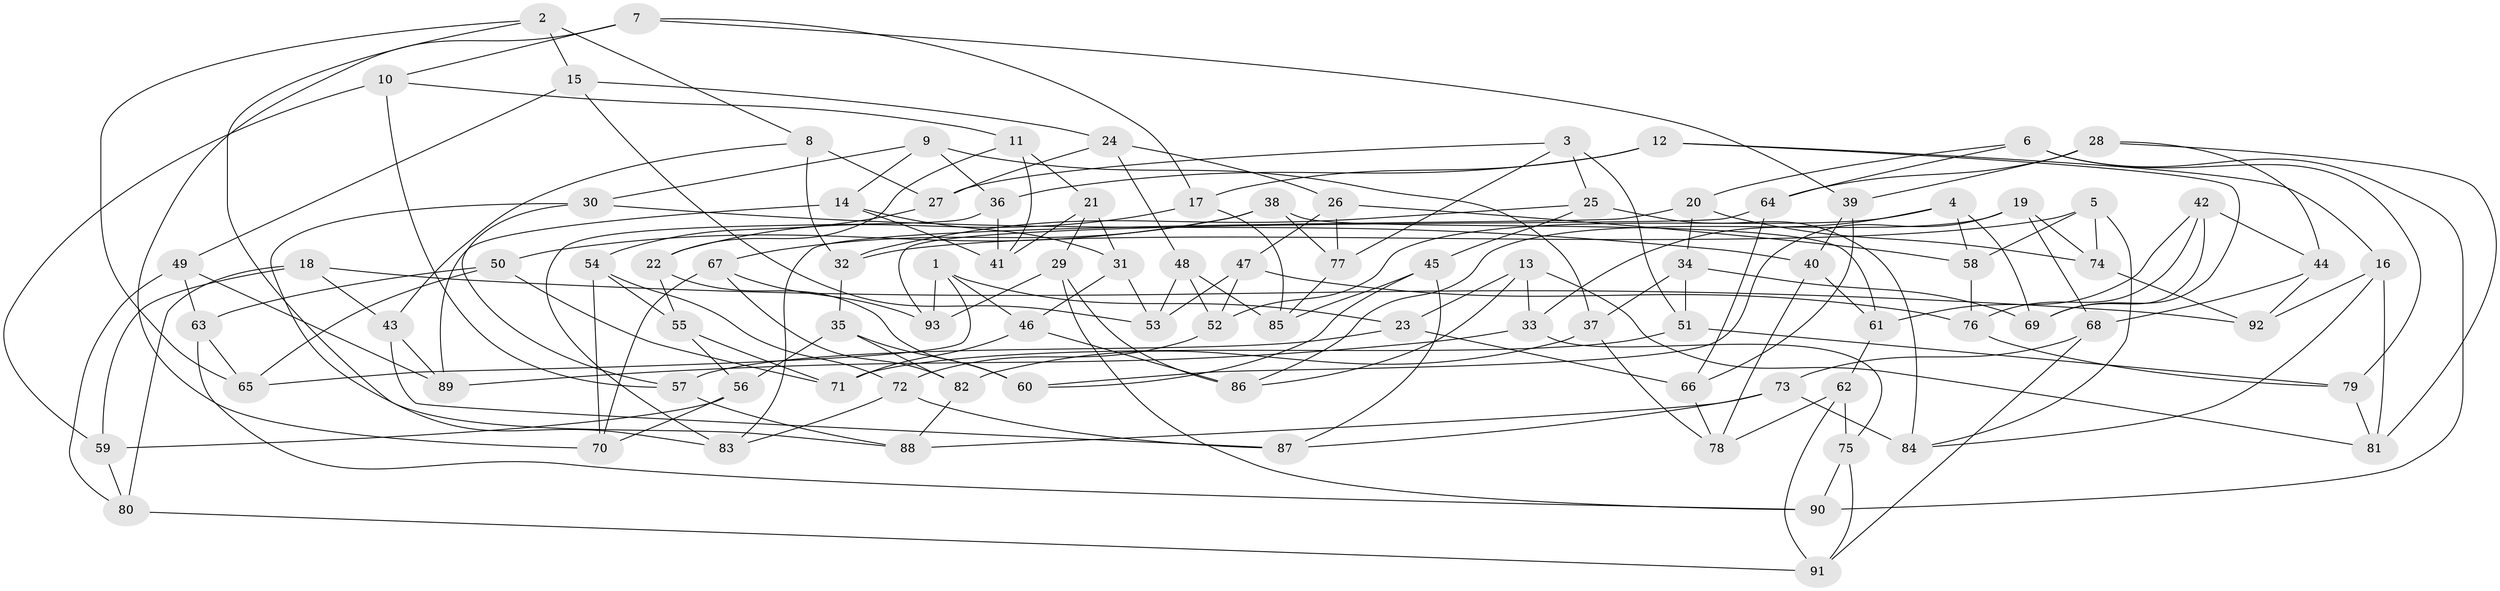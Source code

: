 // coarse degree distribution, {4: 0.5757575757575758, 6: 0.21212121212121213, 5: 0.16666666666666666, 3: 0.045454545454545456}
// Generated by graph-tools (version 1.1) at 2025/38/03/04/25 23:38:15]
// undirected, 93 vertices, 186 edges
graph export_dot {
  node [color=gray90,style=filled];
  1;
  2;
  3;
  4;
  5;
  6;
  7;
  8;
  9;
  10;
  11;
  12;
  13;
  14;
  15;
  16;
  17;
  18;
  19;
  20;
  21;
  22;
  23;
  24;
  25;
  26;
  27;
  28;
  29;
  30;
  31;
  32;
  33;
  34;
  35;
  36;
  37;
  38;
  39;
  40;
  41;
  42;
  43;
  44;
  45;
  46;
  47;
  48;
  49;
  50;
  51;
  52;
  53;
  54;
  55;
  56;
  57;
  58;
  59;
  60;
  61;
  62;
  63;
  64;
  65;
  66;
  67;
  68;
  69;
  70;
  71;
  72;
  73;
  74;
  75;
  76;
  77;
  78;
  79;
  80;
  81;
  82;
  83;
  84;
  85;
  86;
  87;
  88;
  89;
  90;
  91;
  92;
  93;
  1 -- 46;
  1 -- 93;
  1 -- 65;
  1 -- 23;
  2 -- 88;
  2 -- 8;
  2 -- 65;
  2 -- 15;
  3 -- 77;
  3 -- 51;
  3 -- 25;
  3 -- 27;
  4 -- 58;
  4 -- 52;
  4 -- 69;
  4 -- 33;
  5 -- 74;
  5 -- 32;
  5 -- 58;
  5 -- 84;
  6 -- 79;
  6 -- 20;
  6 -- 90;
  6 -- 64;
  7 -- 17;
  7 -- 70;
  7 -- 10;
  7 -- 39;
  8 -- 32;
  8 -- 27;
  8 -- 43;
  9 -- 36;
  9 -- 30;
  9 -- 14;
  9 -- 37;
  10 -- 11;
  10 -- 57;
  10 -- 59;
  11 -- 21;
  11 -- 22;
  11 -- 41;
  12 -- 17;
  12 -- 16;
  12 -- 69;
  12 -- 36;
  13 -- 81;
  13 -- 33;
  13 -- 86;
  13 -- 23;
  14 -- 41;
  14 -- 31;
  14 -- 89;
  15 -- 53;
  15 -- 49;
  15 -- 24;
  16 -- 92;
  16 -- 81;
  16 -- 84;
  17 -- 85;
  17 -- 22;
  18 -- 59;
  18 -- 80;
  18 -- 92;
  18 -- 43;
  19 -- 60;
  19 -- 68;
  19 -- 74;
  19 -- 86;
  20 -- 83;
  20 -- 34;
  20 -- 74;
  21 -- 29;
  21 -- 41;
  21 -- 31;
  22 -- 60;
  22 -- 55;
  23 -- 66;
  23 -- 57;
  24 -- 27;
  24 -- 48;
  24 -- 26;
  25 -- 32;
  25 -- 84;
  25 -- 45;
  26 -- 58;
  26 -- 47;
  26 -- 77;
  27 -- 54;
  28 -- 81;
  28 -- 44;
  28 -- 64;
  28 -- 39;
  29 -- 93;
  29 -- 86;
  29 -- 90;
  30 -- 40;
  30 -- 83;
  30 -- 57;
  31 -- 46;
  31 -- 53;
  32 -- 35;
  33 -- 75;
  33 -- 89;
  34 -- 69;
  34 -- 37;
  34 -- 51;
  35 -- 60;
  35 -- 56;
  35 -- 82;
  36 -- 83;
  36 -- 41;
  37 -- 78;
  37 -- 82;
  38 -- 61;
  38 -- 67;
  38 -- 77;
  38 -- 50;
  39 -- 40;
  39 -- 66;
  40 -- 61;
  40 -- 78;
  42 -- 44;
  42 -- 76;
  42 -- 69;
  42 -- 61;
  43 -- 89;
  43 -- 87;
  44 -- 92;
  44 -- 68;
  45 -- 85;
  45 -- 87;
  45 -- 60;
  46 -- 71;
  46 -- 86;
  47 -- 76;
  47 -- 53;
  47 -- 52;
  48 -- 53;
  48 -- 85;
  48 -- 52;
  49 -- 63;
  49 -- 89;
  49 -- 80;
  50 -- 71;
  50 -- 63;
  50 -- 65;
  51 -- 71;
  51 -- 79;
  52 -- 72;
  54 -- 72;
  54 -- 70;
  54 -- 55;
  55 -- 71;
  55 -- 56;
  56 -- 59;
  56 -- 70;
  57 -- 88;
  58 -- 76;
  59 -- 80;
  61 -- 62;
  62 -- 78;
  62 -- 91;
  62 -- 75;
  63 -- 90;
  63 -- 65;
  64 -- 93;
  64 -- 66;
  66 -- 78;
  67 -- 82;
  67 -- 93;
  67 -- 70;
  68 -- 91;
  68 -- 73;
  72 -- 83;
  72 -- 87;
  73 -- 84;
  73 -- 87;
  73 -- 88;
  74 -- 92;
  75 -- 91;
  75 -- 90;
  76 -- 79;
  77 -- 85;
  79 -- 81;
  80 -- 91;
  82 -- 88;
}
